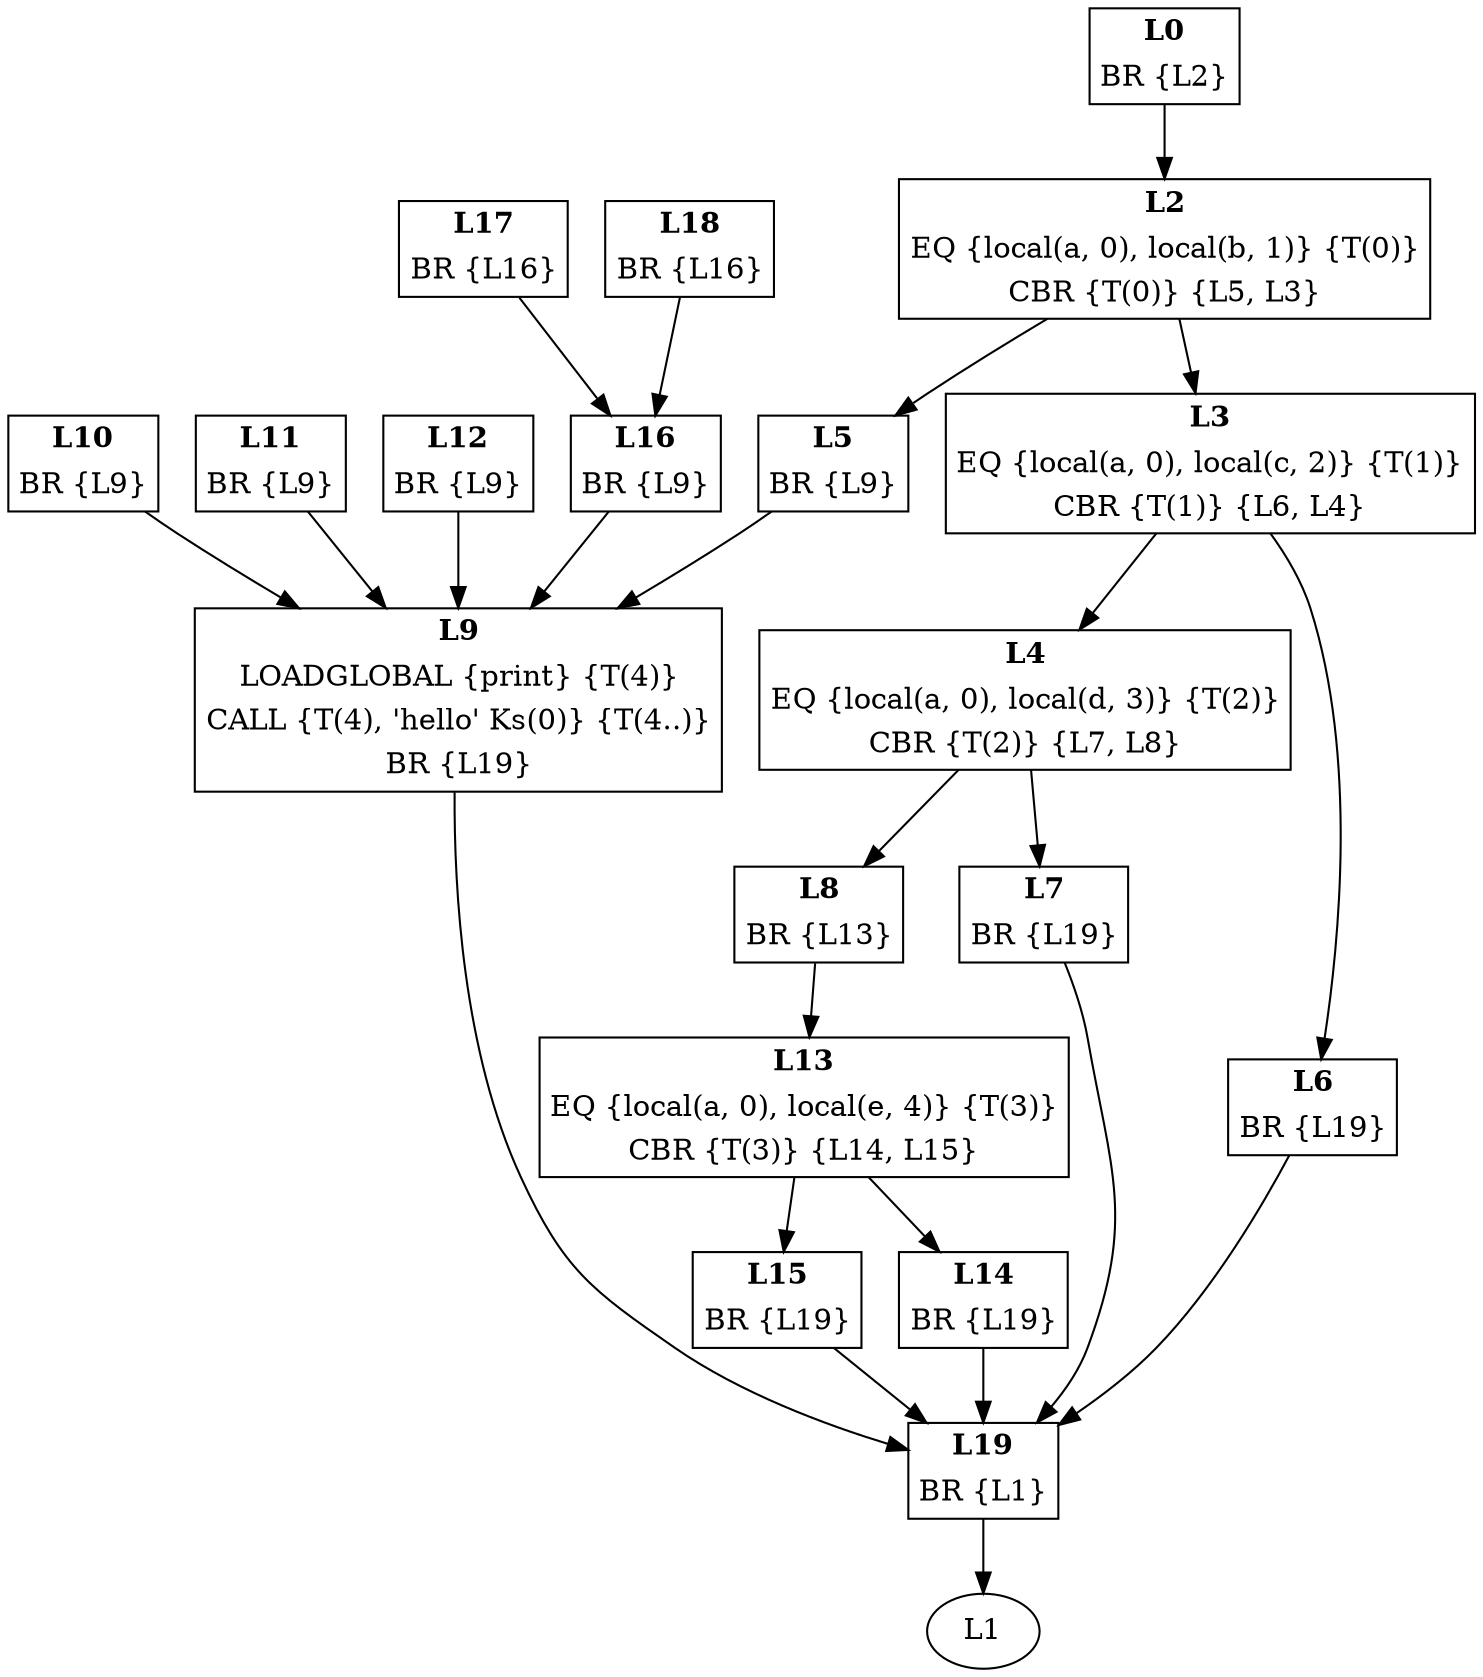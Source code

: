digraph Proc1 {
L0 [shape=none, margin=0, label=<<TABLE BORDER="1" CELLBORDER="0">
<TR><TD><B>L0</B></TD></TR>
<TR><TD>BR {L2}</TD></TR>
</TABLE>>];
L0 -> L2
L2 [shape=none, margin=0, label=<<TABLE BORDER="1" CELLBORDER="0">
<TR><TD><B>L2</B></TD></TR>
<TR><TD>EQ {local(a, 0), local(b, 1)} {T(0)}</TD></TR>
<TR><TD>CBR {T(0)} {L5, L3}</TD></TR>
</TABLE>>];
L2 -> L5
L2 -> L3
L3 [shape=none, margin=0, label=<<TABLE BORDER="1" CELLBORDER="0">
<TR><TD><B>L3</B></TD></TR>
<TR><TD>EQ {local(a, 0), local(c, 2)} {T(1)}</TD></TR>
<TR><TD>CBR {T(1)} {L6, L4}</TD></TR>
</TABLE>>];
L3 -> L6
L3 -> L4
L4 [shape=none, margin=0, label=<<TABLE BORDER="1" CELLBORDER="0">
<TR><TD><B>L4</B></TD></TR>
<TR><TD>EQ {local(a, 0), local(d, 3)} {T(2)}</TD></TR>
<TR><TD>CBR {T(2)} {L7, L8}</TD></TR>
</TABLE>>];
L4 -> L7
L4 -> L8
L5 [shape=none, margin=0, label=<<TABLE BORDER="1" CELLBORDER="0">
<TR><TD><B>L5</B></TD></TR>
<TR><TD>BR {L9}</TD></TR>
</TABLE>>];
L5 -> L9
L6 [shape=none, margin=0, label=<<TABLE BORDER="1" CELLBORDER="0">
<TR><TD><B>L6</B></TD></TR>
<TR><TD>BR {L19}</TD></TR>
</TABLE>>];
L6 -> L19
L7 [shape=none, margin=0, label=<<TABLE BORDER="1" CELLBORDER="0">
<TR><TD><B>L7</B></TD></TR>
<TR><TD>BR {L19}</TD></TR>
</TABLE>>];
L7 -> L19
L8 [shape=none, margin=0, label=<<TABLE BORDER="1" CELLBORDER="0">
<TR><TD><B>L8</B></TD></TR>
<TR><TD>BR {L13}</TD></TR>
</TABLE>>];
L8 -> L13
L9 [shape=none, margin=0, label=<<TABLE BORDER="1" CELLBORDER="0">
<TR><TD><B>L9</B></TD></TR>
<TR><TD>LOADGLOBAL {print} {T(4)}</TD></TR>
<TR><TD>CALL {T(4), 'hello' Ks(0)} {T(4..)}</TD></TR>
<TR><TD>BR {L19}</TD></TR>
</TABLE>>];
L9 -> L19
L10 [shape=none, margin=0, label=<<TABLE BORDER="1" CELLBORDER="0">
<TR><TD><B>L10</B></TD></TR>
<TR><TD>BR {L9}</TD></TR>
</TABLE>>];
L10 -> L9
L11 [shape=none, margin=0, label=<<TABLE BORDER="1" CELLBORDER="0">
<TR><TD><B>L11</B></TD></TR>
<TR><TD>BR {L9}</TD></TR>
</TABLE>>];
L11 -> L9
L12 [shape=none, margin=0, label=<<TABLE BORDER="1" CELLBORDER="0">
<TR><TD><B>L12</B></TD></TR>
<TR><TD>BR {L9}</TD></TR>
</TABLE>>];
L12 -> L9
L13 [shape=none, margin=0, label=<<TABLE BORDER="1" CELLBORDER="0">
<TR><TD><B>L13</B></TD></TR>
<TR><TD>EQ {local(a, 0), local(e, 4)} {T(3)}</TD></TR>
<TR><TD>CBR {T(3)} {L14, L15}</TD></TR>
</TABLE>>];
L13 -> L14
L13 -> L15
L14 [shape=none, margin=0, label=<<TABLE BORDER="1" CELLBORDER="0">
<TR><TD><B>L14</B></TD></TR>
<TR><TD>BR {L19}</TD></TR>
</TABLE>>];
L14 -> L19
L15 [shape=none, margin=0, label=<<TABLE BORDER="1" CELLBORDER="0">
<TR><TD><B>L15</B></TD></TR>
<TR><TD>BR {L19}</TD></TR>
</TABLE>>];
L15 -> L19
L16 [shape=none, margin=0, label=<<TABLE BORDER="1" CELLBORDER="0">
<TR><TD><B>L16</B></TD></TR>
<TR><TD>BR {L9}</TD></TR>
</TABLE>>];
L16 -> L9
L17 [shape=none, margin=0, label=<<TABLE BORDER="1" CELLBORDER="0">
<TR><TD><B>L17</B></TD></TR>
<TR><TD>BR {L16}</TD></TR>
</TABLE>>];
L17 -> L16
L18 [shape=none, margin=0, label=<<TABLE BORDER="1" CELLBORDER="0">
<TR><TD><B>L18</B></TD></TR>
<TR><TD>BR {L16}</TD></TR>
</TABLE>>];
L18 -> L16
L19 [shape=none, margin=0, label=<<TABLE BORDER="1" CELLBORDER="0">
<TR><TD><B>L19</B></TD></TR>
<TR><TD>BR {L1}</TD></TR>
</TABLE>>];
L19 -> L1
}

